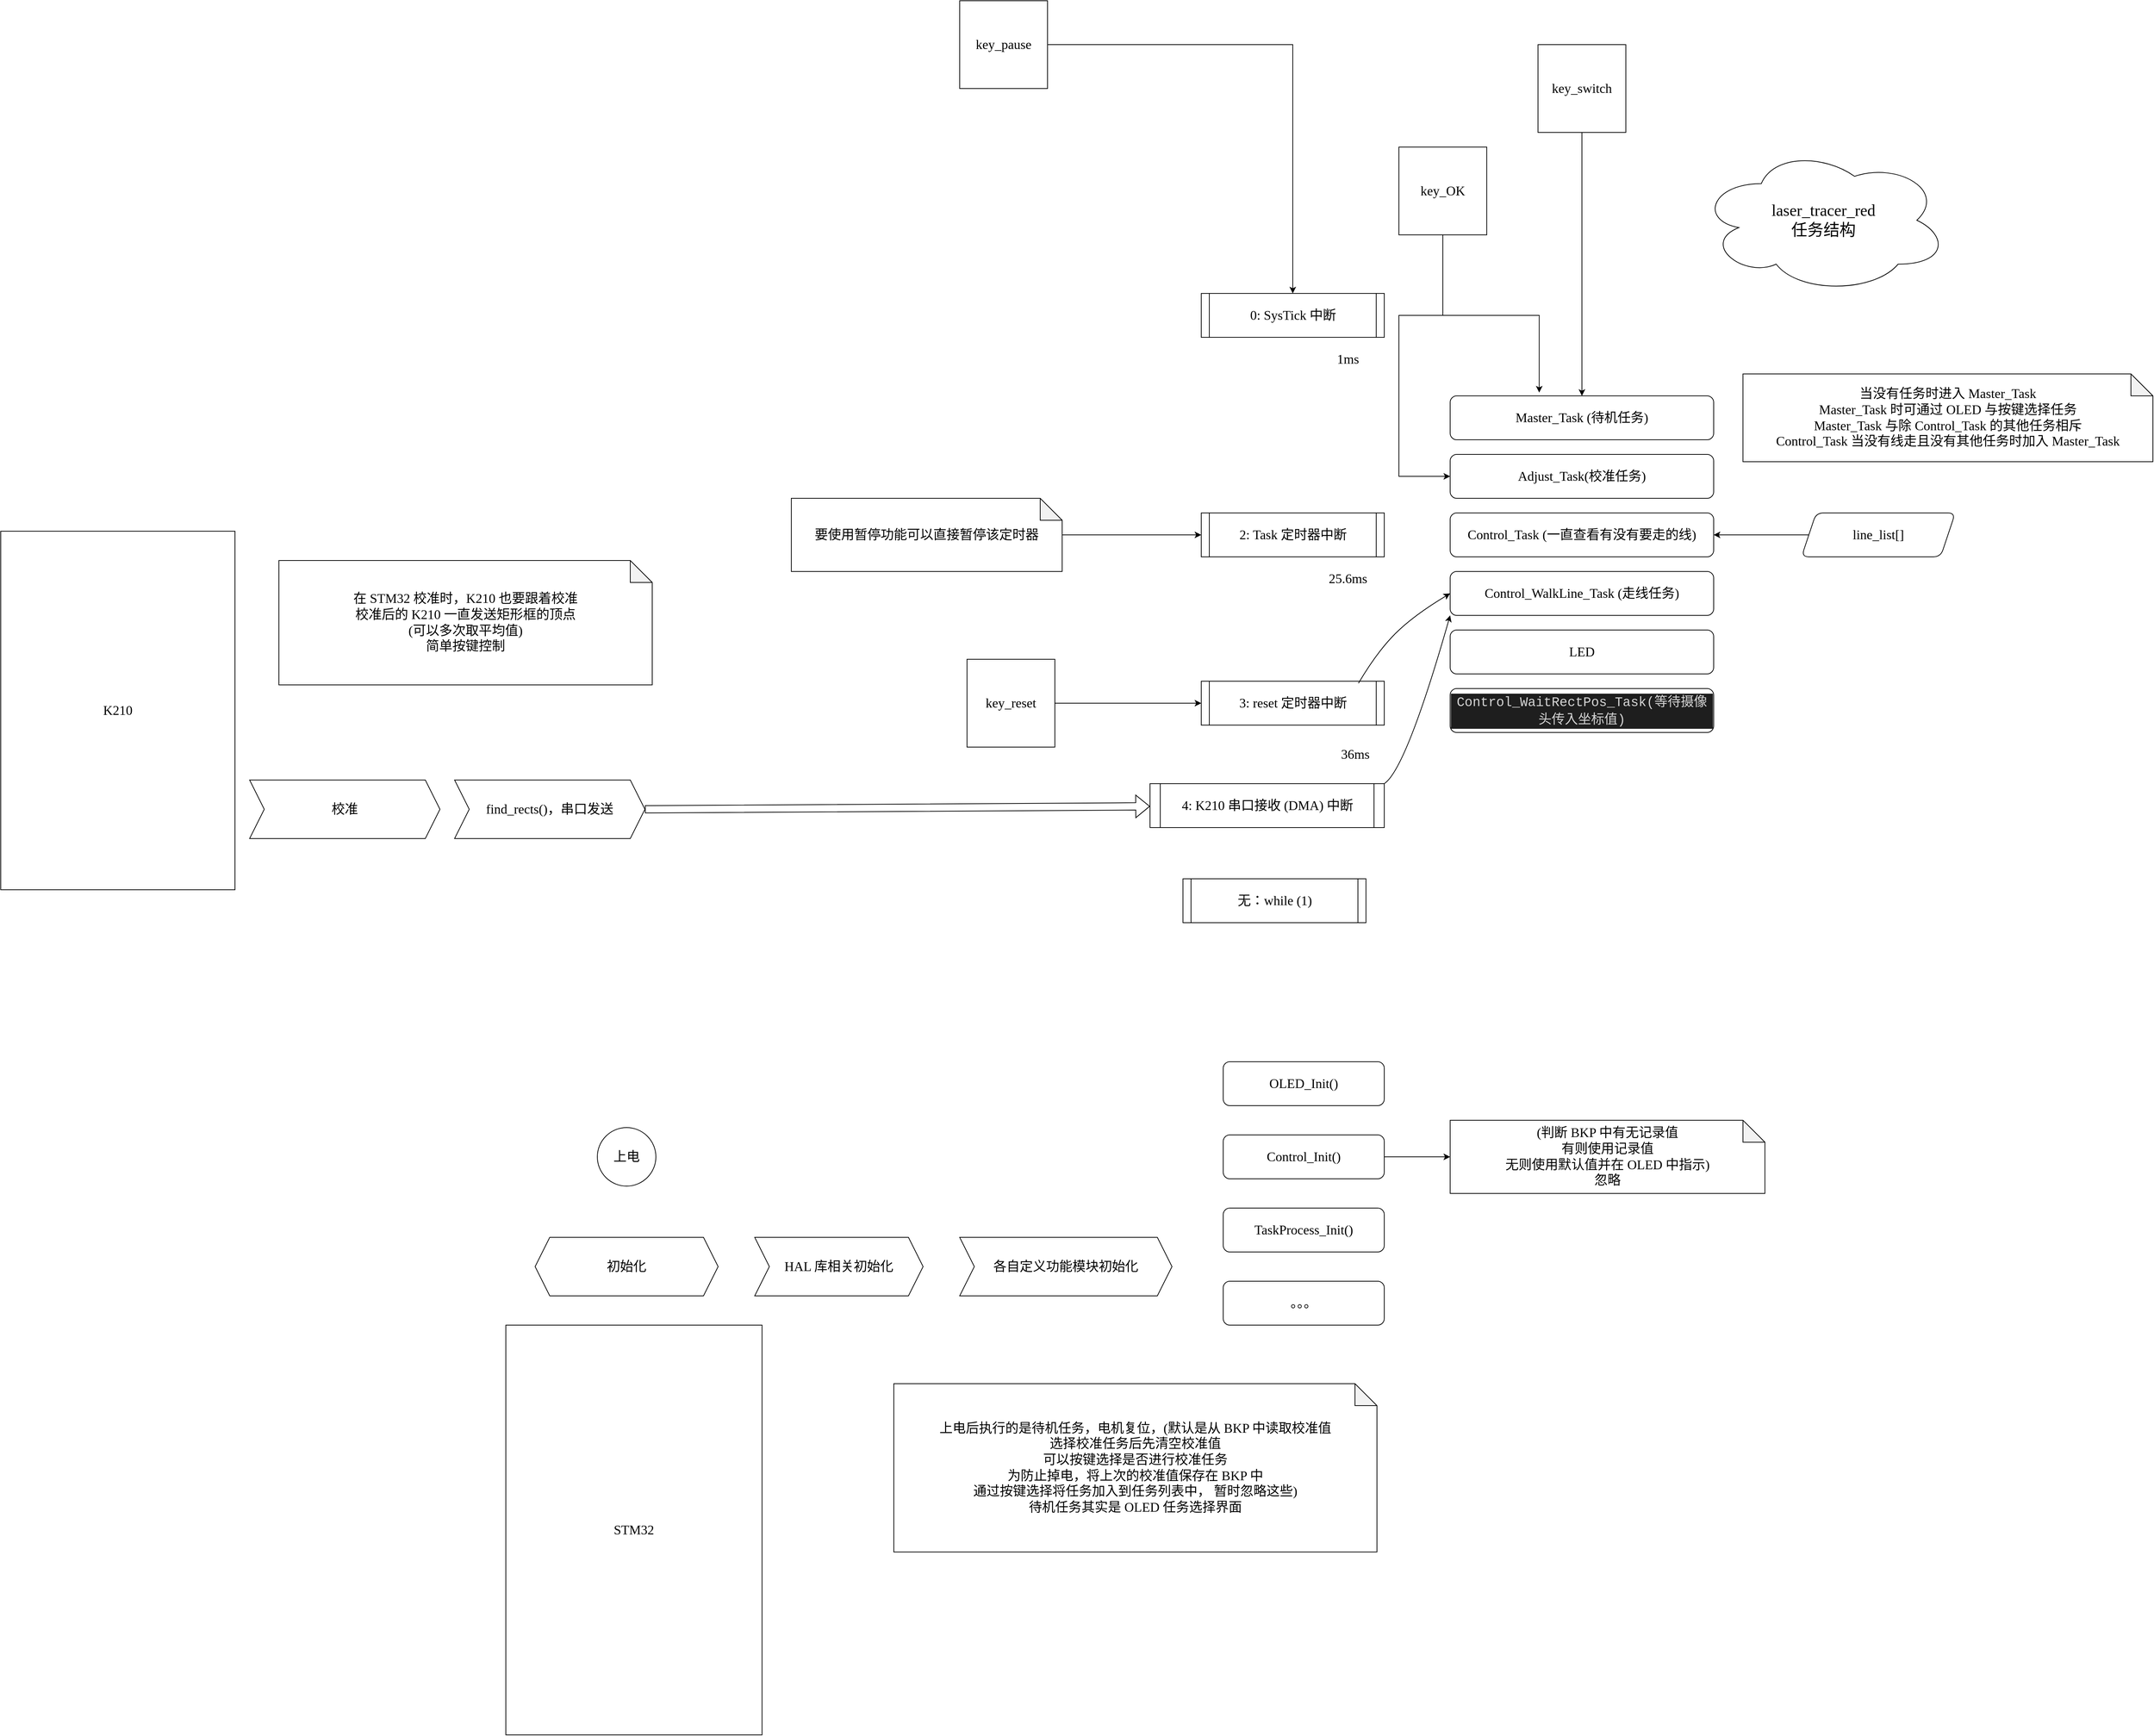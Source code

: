 <mxfile version="21.6.5" type="device">
  <diagram name="第 1 页" id="mGhmfbTb8Wc3Do7a1iYn">
    <mxGraphModel dx="3489" dy="2351" grid="1" gridSize="10" guides="1" tooltips="1" connect="1" arrows="1" fold="1" page="1" pageScale="1" pageWidth="4681" pageHeight="3300" math="0" shadow="0">
      <root>
        <mxCell id="0" />
        <mxCell id="1" parent="0" />
        <mxCell id="hSJ1ms62RiZb7OX1Fyzo-14" value="上电" style="ellipse;whiteSpace=wrap;html=1;aspect=fixed;strokeColor=default;fontFamily=LXGW WenKai Mono;fontSize=18;fontColor=default;fillColor=default;" parent="1" vertex="1">
          <mxGeometry x="1085" y="1900" width="80" height="80" as="geometry" />
        </mxCell>
        <mxCell id="hSJ1ms62RiZb7OX1Fyzo-18" value="HAL 库相关初始化" style="shape=step;perimeter=stepPerimeter;whiteSpace=wrap;html=1;fixedSize=1;strokeColor=default;fontFamily=LXGW WenKai Mono;fontSize=18;fontColor=default;fillColor=default;" parent="1" vertex="1">
          <mxGeometry x="1300" y="2050" width="230" height="80" as="geometry" />
        </mxCell>
        <mxCell id="hSJ1ms62RiZb7OX1Fyzo-19" value="初始化" style="shape=hexagon;perimeter=hexagonPerimeter2;whiteSpace=wrap;html=1;fixedSize=1;strokeColor=default;fontFamily=LXGW WenKai Mono;fontSize=18;fontColor=default;fillColor=default;" parent="1" vertex="1">
          <mxGeometry x="1000" y="2050" width="250" height="80" as="geometry" />
        </mxCell>
        <mxCell id="NOf89C0cPz7C2jOjiV6T-2" value="laser_tracer_red&lt;br style=&quot;font-size: 22px;&quot;&gt;&lt;span style=&quot;font-size: 22px;&quot;&gt;任务结构&lt;/span&gt;" style="ellipse;shape=cloud;whiteSpace=wrap;html=1;strokeColor=default;fontFamily=LXGW WenKai Mono;fontSize=22;fontColor=default;fillColor=default;" parent="1" vertex="1">
          <mxGeometry x="2590" y="560" width="340" height="200" as="geometry" />
        </mxCell>
        <mxCell id="NOf89C0cPz7C2jOjiV6T-5" value="2: Task 定时器中断" style="shape=process;whiteSpace=wrap;html=1;backgroundOutline=1;strokeColor=default;fontFamily=LXGW WenKai Mono;fontSize=18;fontColor=default;fillColor=default;size=0.043;" parent="1" vertex="1">
          <mxGeometry x="1910" y="1060" width="250" height="60" as="geometry" />
        </mxCell>
        <mxCell id="NOf89C0cPz7C2jOjiV6T-6" value="Adjust_Task(校准任务)" style="rounded=1;whiteSpace=wrap;html=1;strokeColor=default;fontFamily=LXGW WenKai Mono;fontSize=18;fontColor=default;fillColor=default;" parent="1" vertex="1">
          <mxGeometry x="2250" y="980" width="360" height="60" as="geometry" />
        </mxCell>
        <mxCell id="NOf89C0cPz7C2jOjiV6T-7" value="Control_Task (一直查看有没有要走的线)" style="rounded=1;whiteSpace=wrap;html=1;strokeColor=default;fontFamily=LXGW WenKai Mono;fontSize=18;fontColor=default;fillColor=default;" parent="1" vertex="1">
          <mxGeometry x="2250" y="1060" width="360" height="60" as="geometry" />
        </mxCell>
        <mxCell id="NOf89C0cPz7C2jOjiV6T-9" value="上电后执行的是待机任务，电机复位，(默认是从 BKP 中读取校准值&lt;br&gt;选择校准任务后先清空校准值&lt;br&gt;可以按键选择是否进行校准任务&lt;br&gt;为防止掉电，将上次的校准值保存在 BKP 中&lt;br&gt;通过按键选择将任务加入到任务列表中， 暂时忽略这些)&lt;br&gt;待机任务其实是 OLED 任务选择界面" style="shape=note;whiteSpace=wrap;html=1;backgroundOutline=1;darkOpacity=0.05;strokeColor=default;fontFamily=LXGW WenKai Mono;fontSize=18;fontColor=default;fillColor=default;" parent="1" vertex="1">
          <mxGeometry x="1490" y="2250" width="660" height="230" as="geometry" />
        </mxCell>
        <mxCell id="ajaInT2G0wzIkFq7NiYK-1" value="Control_WalkLine_Task (走线任务)" style="rounded=1;whiteSpace=wrap;html=1;strokeColor=default;fontFamily=LXGW WenKai Mono;fontSize=18;fontColor=default;fillColor=default;" parent="1" vertex="1">
          <mxGeometry x="2250" y="1140" width="360" height="60" as="geometry" />
        </mxCell>
        <mxCell id="8_gongRa0TowK1nC2nJv-8" style="edgeStyle=orthogonalEdgeStyle;rounded=0;orthogonalLoop=1;jettySize=auto;html=1;fontFamily=LXGW WenKai Mono;fontSize=18;fontColor=default;" edge="1" parent="1" source="ajaInT2G0wzIkFq7NiYK-4" target="NOf89C0cPz7C2jOjiV6T-7">
          <mxGeometry relative="1" as="geometry" />
        </mxCell>
        <mxCell id="ajaInT2G0wzIkFq7NiYK-4" value="line_list[]" style="shape=parallelogram;perimeter=parallelogramPerimeter;whiteSpace=wrap;html=1;fixedSize=1;rounded=1;strokeColor=default;fontFamily=LXGW WenKai Mono;fontSize=18;fontColor=default;fillColor=default;" parent="1" vertex="1">
          <mxGeometry x="2730" y="1060" width="210" height="60" as="geometry" />
        </mxCell>
        <mxCell id="8_gongRa0TowK1nC2nJv-1" value="各自定义功能模块初始化" style="shape=step;perimeter=stepPerimeter;whiteSpace=wrap;html=1;fixedSize=1;strokeColor=default;fontFamily=LXGW WenKai Mono;fontSize=18;fontColor=default;fillColor=default;" vertex="1" parent="1">
          <mxGeometry x="1580" y="2050" width="290" height="80" as="geometry" />
        </mxCell>
        <mxCell id="8_gongRa0TowK1nC2nJv-2" value="OLED_Init()" style="rounded=1;whiteSpace=wrap;html=1;strokeColor=default;fontFamily=LXGW WenKai Mono;fontSize=18;fontColor=default;fillColor=default;" vertex="1" parent="1">
          <mxGeometry x="1940" y="1810" width="220" height="60" as="geometry" />
        </mxCell>
        <mxCell id="8_gongRa0TowK1nC2nJv-7" style="edgeStyle=orthogonalEdgeStyle;rounded=0;orthogonalLoop=1;jettySize=auto;html=1;entryX=0;entryY=0.5;entryDx=0;entryDy=0;entryPerimeter=0;fontFamily=LXGW WenKai Mono;fontSize=18;fontColor=default;" edge="1" parent="1" source="8_gongRa0TowK1nC2nJv-4" target="8_gongRa0TowK1nC2nJv-6">
          <mxGeometry relative="1" as="geometry" />
        </mxCell>
        <mxCell id="8_gongRa0TowK1nC2nJv-4" value="Control_Init()" style="rounded=1;whiteSpace=wrap;html=1;strokeColor=default;fontFamily=LXGW WenKai Mono;fontSize=18;fontColor=default;fillColor=default;" vertex="1" parent="1">
          <mxGeometry x="1940" y="1910" width="220" height="60" as="geometry" />
        </mxCell>
        <mxCell id="8_gongRa0TowK1nC2nJv-5" value="TaskProcess_Init()" style="rounded=1;whiteSpace=wrap;html=1;strokeColor=default;fontFamily=LXGW WenKai Mono;fontSize=18;fontColor=default;fillColor=default;" vertex="1" parent="1">
          <mxGeometry x="1940" y="2010" width="220" height="60" as="geometry" />
        </mxCell>
        <mxCell id="8_gongRa0TowK1nC2nJv-6" value="(判断 BKP 中有无记录值&lt;br&gt;有则使用记录值&lt;br&gt;无则使用默认值并在 OLED 中指示)&lt;br&gt;忽略" style="shape=note;whiteSpace=wrap;html=1;backgroundOutline=1;darkOpacity=0.05;strokeColor=default;fontFamily=LXGW WenKai Mono;fontSize=18;fontColor=default;fillColor=default;" vertex="1" parent="1">
          <mxGeometry x="2250" y="1890" width="430" height="100" as="geometry" />
        </mxCell>
        <mxCell id="8_gongRa0TowK1nC2nJv-10" style="edgeStyle=orthogonalEdgeStyle;rounded=0;orthogonalLoop=1;jettySize=auto;html=1;fontFamily=LXGW WenKai Mono;fontSize=18;fontColor=default;" edge="1" parent="1" source="8_gongRa0TowK1nC2nJv-9" target="NOf89C0cPz7C2jOjiV6T-5">
          <mxGeometry relative="1" as="geometry" />
        </mxCell>
        <mxCell id="8_gongRa0TowK1nC2nJv-9" value="要使用暂停功能可以直接暂停该定时器" style="shape=note;whiteSpace=wrap;html=1;backgroundOutline=1;darkOpacity=0.05;strokeColor=default;fontFamily=LXGW WenKai Mono;fontSize=18;fontColor=default;fillColor=default;" vertex="1" parent="1">
          <mxGeometry x="1350" y="1040" width="370" height="100" as="geometry" />
        </mxCell>
        <mxCell id="8_gongRa0TowK1nC2nJv-11" value="当没有任务时进入 Master_Task&lt;br&gt;Master_Task 时可通过 OLED 与按键选择任务&lt;br&gt;Master_Task 与除 Control_Task 的其他任务相斥&lt;br&gt;Control_Task 当没有线走且没有其他任务时加入 Master_Task" style="shape=note;whiteSpace=wrap;html=1;backgroundOutline=1;darkOpacity=0.05;strokeColor=default;fontFamily=LXGW WenKai Mono;fontSize=18;fontColor=default;fillColor=default;" vertex="1" parent="1">
          <mxGeometry x="2650" y="870" width="560" height="120" as="geometry" />
        </mxCell>
        <mxCell id="8_gongRa0TowK1nC2nJv-13" value="Master_Task (待机任务)" style="rounded=1;whiteSpace=wrap;html=1;strokeColor=default;fontFamily=LXGW WenKai Mono;fontSize=18;fontColor=default;fillColor=default;" vertex="1" parent="1">
          <mxGeometry x="2250" y="900" width="360" height="60" as="geometry" />
        </mxCell>
        <mxCell id="8_gongRa0TowK1nC2nJv-14" value="25.6ms" style="text;html=1;align=center;verticalAlign=middle;resizable=0;points=[];autosize=1;strokeColor=none;fillColor=none;fontSize=18;fontFamily=LXGW WenKai Mono;fontColor=default;" vertex="1" parent="1">
          <mxGeometry x="2070" y="1130" width="80" height="40" as="geometry" />
        </mxCell>
        <mxCell id="8_gongRa0TowK1nC2nJv-15" value="1ms" style="text;html=1;align=center;verticalAlign=middle;resizable=0;points=[];autosize=1;strokeColor=none;fillColor=none;fontSize=18;fontFamily=LXGW WenKai Mono;fontColor=default;" vertex="1" parent="1">
          <mxGeometry x="2085" y="830" width="50" height="40" as="geometry" />
        </mxCell>
        <mxCell id="8_gongRa0TowK1nC2nJv-28" style="edgeStyle=orthogonalEdgeStyle;rounded=0;orthogonalLoop=1;jettySize=auto;html=1;entryX=0.5;entryY=0;entryDx=0;entryDy=0;fontFamily=LXGW WenKai Mono;fontSize=18;fontColor=default;" edge="1" parent="1" source="8_gongRa0TowK1nC2nJv-17" target="8_gongRa0TowK1nC2nJv-27">
          <mxGeometry relative="1" as="geometry" />
        </mxCell>
        <mxCell id="8_gongRa0TowK1nC2nJv-17" value="key_pause" style="whiteSpace=wrap;html=1;aspect=fixed;strokeColor=default;fontFamily=LXGW WenKai Mono;fontSize=18;fontColor=default;fillColor=default;" vertex="1" parent="1">
          <mxGeometry x="1580" y="360" width="120" height="120" as="geometry" />
        </mxCell>
        <mxCell id="8_gongRa0TowK1nC2nJv-42" style="edgeStyle=orthogonalEdgeStyle;rounded=0;orthogonalLoop=1;jettySize=auto;html=1;entryX=0.5;entryY=0;entryDx=0;entryDy=0;fontFamily=LXGW WenKai Mono;fontSize=18;fontColor=default;" edge="1" parent="1" source="8_gongRa0TowK1nC2nJv-18" target="8_gongRa0TowK1nC2nJv-13">
          <mxGeometry relative="1" as="geometry" />
        </mxCell>
        <mxCell id="8_gongRa0TowK1nC2nJv-18" value="key_switch" style="whiteSpace=wrap;html=1;aspect=fixed;strokeColor=default;fontFamily=LXGW WenKai Mono;fontSize=18;fontColor=default;fillColor=default;" vertex="1" parent="1">
          <mxGeometry x="2370" y="420" width="120" height="120" as="geometry" />
        </mxCell>
        <mxCell id="8_gongRa0TowK1nC2nJv-43" style="edgeStyle=orthogonalEdgeStyle;rounded=0;orthogonalLoop=1;jettySize=auto;html=1;entryX=0.338;entryY=-0.075;entryDx=0;entryDy=0;entryPerimeter=0;fontFamily=LXGW WenKai Mono;fontSize=18;fontColor=default;" edge="1" parent="1" source="8_gongRa0TowK1nC2nJv-19" target="8_gongRa0TowK1nC2nJv-13">
          <mxGeometry relative="1" as="geometry" />
        </mxCell>
        <mxCell id="8_gongRa0TowK1nC2nJv-44" style="edgeStyle=orthogonalEdgeStyle;rounded=0;orthogonalLoop=1;jettySize=auto;html=1;entryX=0;entryY=0.5;entryDx=0;entryDy=0;fontFamily=LXGW WenKai Mono;fontSize=18;fontColor=default;" edge="1" parent="1" source="8_gongRa0TowK1nC2nJv-19" target="NOf89C0cPz7C2jOjiV6T-6">
          <mxGeometry relative="1" as="geometry">
            <Array as="points">
              <mxPoint x="2240" y="790" />
              <mxPoint x="2180" y="790" />
              <mxPoint x="2180" y="1010" />
            </Array>
          </mxGeometry>
        </mxCell>
        <mxCell id="8_gongRa0TowK1nC2nJv-19" value="key_OK" style="whiteSpace=wrap;html=1;aspect=fixed;strokeColor=default;fontFamily=LXGW WenKai Mono;fontSize=18;fontColor=default;fillColor=default;" vertex="1" parent="1">
          <mxGeometry x="2180" y="560" width="120" height="120" as="geometry" />
        </mxCell>
        <mxCell id="8_gongRa0TowK1nC2nJv-21" value="K210" style="rounded=0;whiteSpace=wrap;html=1;strokeColor=default;fontFamily=LXGW WenKai Mono;fontSize=18;fontColor=default;fillColor=default;" vertex="1" parent="1">
          <mxGeometry x="270" y="1085" width="320" height="490" as="geometry" />
        </mxCell>
        <mxCell id="8_gongRa0TowK1nC2nJv-25" value="在 STM32 校准时，K210 也要跟着校准&lt;br&gt;校准后的 K210 一直发送矩形框的顶点&lt;br&gt;(可以多次取平均值)&lt;br&gt;简单按键控制" style="shape=note;whiteSpace=wrap;html=1;backgroundOutline=1;darkOpacity=0.05;strokeColor=default;fontFamily=LXGW WenKai Mono;fontSize=18;fontColor=default;fillColor=default;" vertex="1" parent="1">
          <mxGeometry x="650" y="1125" width="510" height="170" as="geometry" />
        </mxCell>
        <mxCell id="8_gongRa0TowK1nC2nJv-27" value="0: SysTick 中断" style="shape=process;whiteSpace=wrap;html=1;backgroundOutline=1;strokeColor=default;fontFamily=LXGW WenKai Mono;fontSize=18;fontColor=default;fillColor=default;size=0.043;" vertex="1" parent="1">
          <mxGeometry x="1910" y="760" width="250" height="60" as="geometry" />
        </mxCell>
        <mxCell id="8_gongRa0TowK1nC2nJv-31" style="edgeStyle=orthogonalEdgeStyle;rounded=0;orthogonalLoop=1;jettySize=auto;html=1;entryX=0;entryY=0.5;entryDx=0;entryDy=0;fontFamily=LXGW WenKai Mono;fontSize=18;fontColor=default;" edge="1" parent="1" source="8_gongRa0TowK1nC2nJv-29" target="8_gongRa0TowK1nC2nJv-30">
          <mxGeometry relative="1" as="geometry" />
        </mxCell>
        <mxCell id="8_gongRa0TowK1nC2nJv-29" value="key_reset" style="whiteSpace=wrap;html=1;aspect=fixed;strokeColor=default;fontFamily=LXGW WenKai Mono;fontSize=18;fontColor=default;fillColor=default;" vertex="1" parent="1">
          <mxGeometry x="1590" y="1260" width="120" height="120" as="geometry" />
        </mxCell>
        <mxCell id="8_gongRa0TowK1nC2nJv-30" value="3: reset 定时器中断" style="shape=process;whiteSpace=wrap;html=1;backgroundOutline=1;strokeColor=default;fontFamily=LXGW WenKai Mono;fontSize=18;fontColor=default;fillColor=default;size=0.043;" vertex="1" parent="1">
          <mxGeometry x="1910" y="1290" width="250" height="60" as="geometry" />
        </mxCell>
        <mxCell id="8_gongRa0TowK1nC2nJv-32" value="36ms" style="text;html=1;align=center;verticalAlign=middle;resizable=0;points=[];autosize=1;strokeColor=none;fillColor=none;fontSize=18;fontFamily=LXGW WenKai Mono;fontColor=default;" vertex="1" parent="1">
          <mxGeometry x="2090" y="1370" width="60" height="40" as="geometry" />
        </mxCell>
        <mxCell id="8_gongRa0TowK1nC2nJv-33" value="4: K210 串口接收 (DMA) 中断" style="shape=process;whiteSpace=wrap;html=1;backgroundOutline=1;strokeColor=default;fontFamily=LXGW WenKai Mono;fontSize=18;fontColor=default;fillColor=default;size=0.043;" vertex="1" parent="1">
          <mxGeometry x="1840" y="1430" width="320" height="60" as="geometry" />
        </mxCell>
        <mxCell id="8_gongRa0TowK1nC2nJv-34" value="无：while (1)" style="shape=process;whiteSpace=wrap;html=1;backgroundOutline=1;strokeColor=default;fontFamily=LXGW WenKai Mono;fontSize=18;fontColor=default;fillColor=default;size=0.043;" vertex="1" parent="1">
          <mxGeometry x="1885" y="1560" width="250" height="60" as="geometry" />
        </mxCell>
        <mxCell id="8_gongRa0TowK1nC2nJv-39" value="LED" style="rounded=1;whiteSpace=wrap;html=1;strokeColor=default;fontFamily=LXGW WenKai Mono;fontSize=18;fontColor=default;fillColor=default;" vertex="1" parent="1">
          <mxGeometry x="2250" y="1220" width="360" height="60" as="geometry" />
        </mxCell>
        <mxCell id="8_gongRa0TowK1nC2nJv-40" value="" style="curved=1;endArrow=classic;html=1;rounded=0;fontFamily=LXGW WenKai Mono;fontSize=18;fontColor=default;exitX=0.859;exitY=0.046;exitDx=0;exitDy=0;exitPerimeter=0;entryX=0;entryY=0.5;entryDx=0;entryDy=0;" edge="1" parent="1" source="8_gongRa0TowK1nC2nJv-30" target="ajaInT2G0wzIkFq7NiYK-1">
          <mxGeometry width="50" height="50" relative="1" as="geometry">
            <mxPoint x="2120" y="1290" as="sourcePoint" />
            <mxPoint x="2200" y="1060" as="targetPoint" />
            <Array as="points">
              <mxPoint x="2150" y="1250" />
              <mxPoint x="2200" y="1200" />
            </Array>
          </mxGeometry>
        </mxCell>
        <mxCell id="8_gongRa0TowK1nC2nJv-41" value="" style="curved=1;endArrow=classic;html=1;rounded=0;fontFamily=LXGW WenKai Mono;fontSize=18;fontColor=default;exitX=1;exitY=0;exitDx=0;exitDy=0;entryX=0;entryY=1;entryDx=0;entryDy=0;" edge="1" parent="1" source="8_gongRa0TowK1nC2nJv-33" target="ajaInT2G0wzIkFq7NiYK-1">
          <mxGeometry width="50" height="50" relative="1" as="geometry">
            <mxPoint x="2250" y="1500" as="sourcePoint" />
            <mxPoint x="2300" y="1450" as="targetPoint" />
            <Array as="points">
              <mxPoint x="2190" y="1410" />
            </Array>
          </mxGeometry>
        </mxCell>
        <mxCell id="8_gongRa0TowK1nC2nJv-46" value="&lt;div style=&quot;color: rgb(212, 212, 212); background-color: rgb(30, 30, 30); font-family: Consolas, 霞鹜文楷等宽, 霞鹜文楷等宽, Consolas, &amp;quot;Courier New&amp;quot;, monospace; line-height: 24px;&quot;&gt;Control_WaitRectPos_Task(等待摄像头传入坐标值)&lt;/div&gt;" style="rounded=1;whiteSpace=wrap;html=1;strokeColor=default;fontFamily=LXGW WenKai Mono;fontSize=18;fontColor=default;fillColor=default;" vertex="1" parent="1">
          <mxGeometry x="2250" y="1300" width="360" height="60" as="geometry" />
        </mxCell>
        <mxCell id="8_gongRa0TowK1nC2nJv-47" value="校准" style="shape=step;perimeter=stepPerimeter;whiteSpace=wrap;html=1;fixedSize=1;strokeColor=default;fontFamily=LXGW WenKai Mono;fontSize=18;fontColor=default;fillColor=default;" vertex="1" parent="1">
          <mxGeometry x="610" y="1425" width="260" height="80" as="geometry" />
        </mxCell>
        <mxCell id="8_gongRa0TowK1nC2nJv-48" value="find_rects()，串口发送" style="shape=step;perimeter=stepPerimeter;whiteSpace=wrap;html=1;fixedSize=1;strokeColor=default;fontFamily=LXGW WenKai Mono;fontSize=18;fontColor=default;fillColor=default;" vertex="1" parent="1">
          <mxGeometry x="890" y="1425" width="260" height="80" as="geometry" />
        </mxCell>
        <mxCell id="8_gongRa0TowK1nC2nJv-49" value="" style="shape=flexArrow;endArrow=classic;html=1;rounded=0;fontFamily=LXGW WenKai Mono;fontSize=18;fontColor=default;exitX=1;exitY=0.5;exitDx=0;exitDy=0;" edge="1" parent="1" source="8_gongRa0TowK1nC2nJv-48" target="8_gongRa0TowK1nC2nJv-33">
          <mxGeometry width="50" height="50" relative="1" as="geometry">
            <mxPoint x="1230" y="1580" as="sourcePoint" />
            <mxPoint x="1280" y="1530" as="targetPoint" />
          </mxGeometry>
        </mxCell>
        <mxCell id="8_gongRa0TowK1nC2nJv-51" value="STM32" style="rounded=0;whiteSpace=wrap;html=1;strokeColor=default;fontFamily=LXGW WenKai Mono;fontSize=18;fontColor=default;fillColor=default;" vertex="1" parent="1">
          <mxGeometry x="960" y="2170" width="350" height="560" as="geometry" />
        </mxCell>
        <mxCell id="8_gongRa0TowK1nC2nJv-52" value="。。。" style="rounded=1;whiteSpace=wrap;html=1;strokeColor=default;fontFamily=LXGW WenKai Mono;fontSize=18;fontColor=default;fillColor=default;" vertex="1" parent="1">
          <mxGeometry x="1940" y="2110" width="220" height="60" as="geometry" />
        </mxCell>
      </root>
    </mxGraphModel>
  </diagram>
</mxfile>
